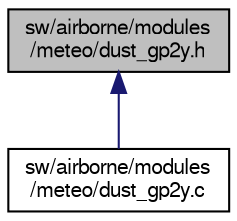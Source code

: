 digraph "sw/airborne/modules/meteo/dust_gp2y.h"
{
  edge [fontname="FreeSans",fontsize="10",labelfontname="FreeSans",labelfontsize="10"];
  node [fontname="FreeSans",fontsize="10",shape=record];
  Node1 [label="sw/airborne/modules\l/meteo/dust_gp2y.h",height=0.2,width=0.4,color="black", fillcolor="grey75", style="filled", fontcolor="black"];
  Node1 -> Node2 [dir="back",color="midnightblue",fontsize="10",style="solid",fontname="FreeSans"];
  Node2 [label="sw/airborne/modules\l/meteo/dust_gp2y.c",height=0.2,width=0.4,color="black", fillcolor="white", style="filled",URL="$dust__gp2y_8c.html",tooltip="Sharp GP2Y1010AU dust sensor interface. "];
}
